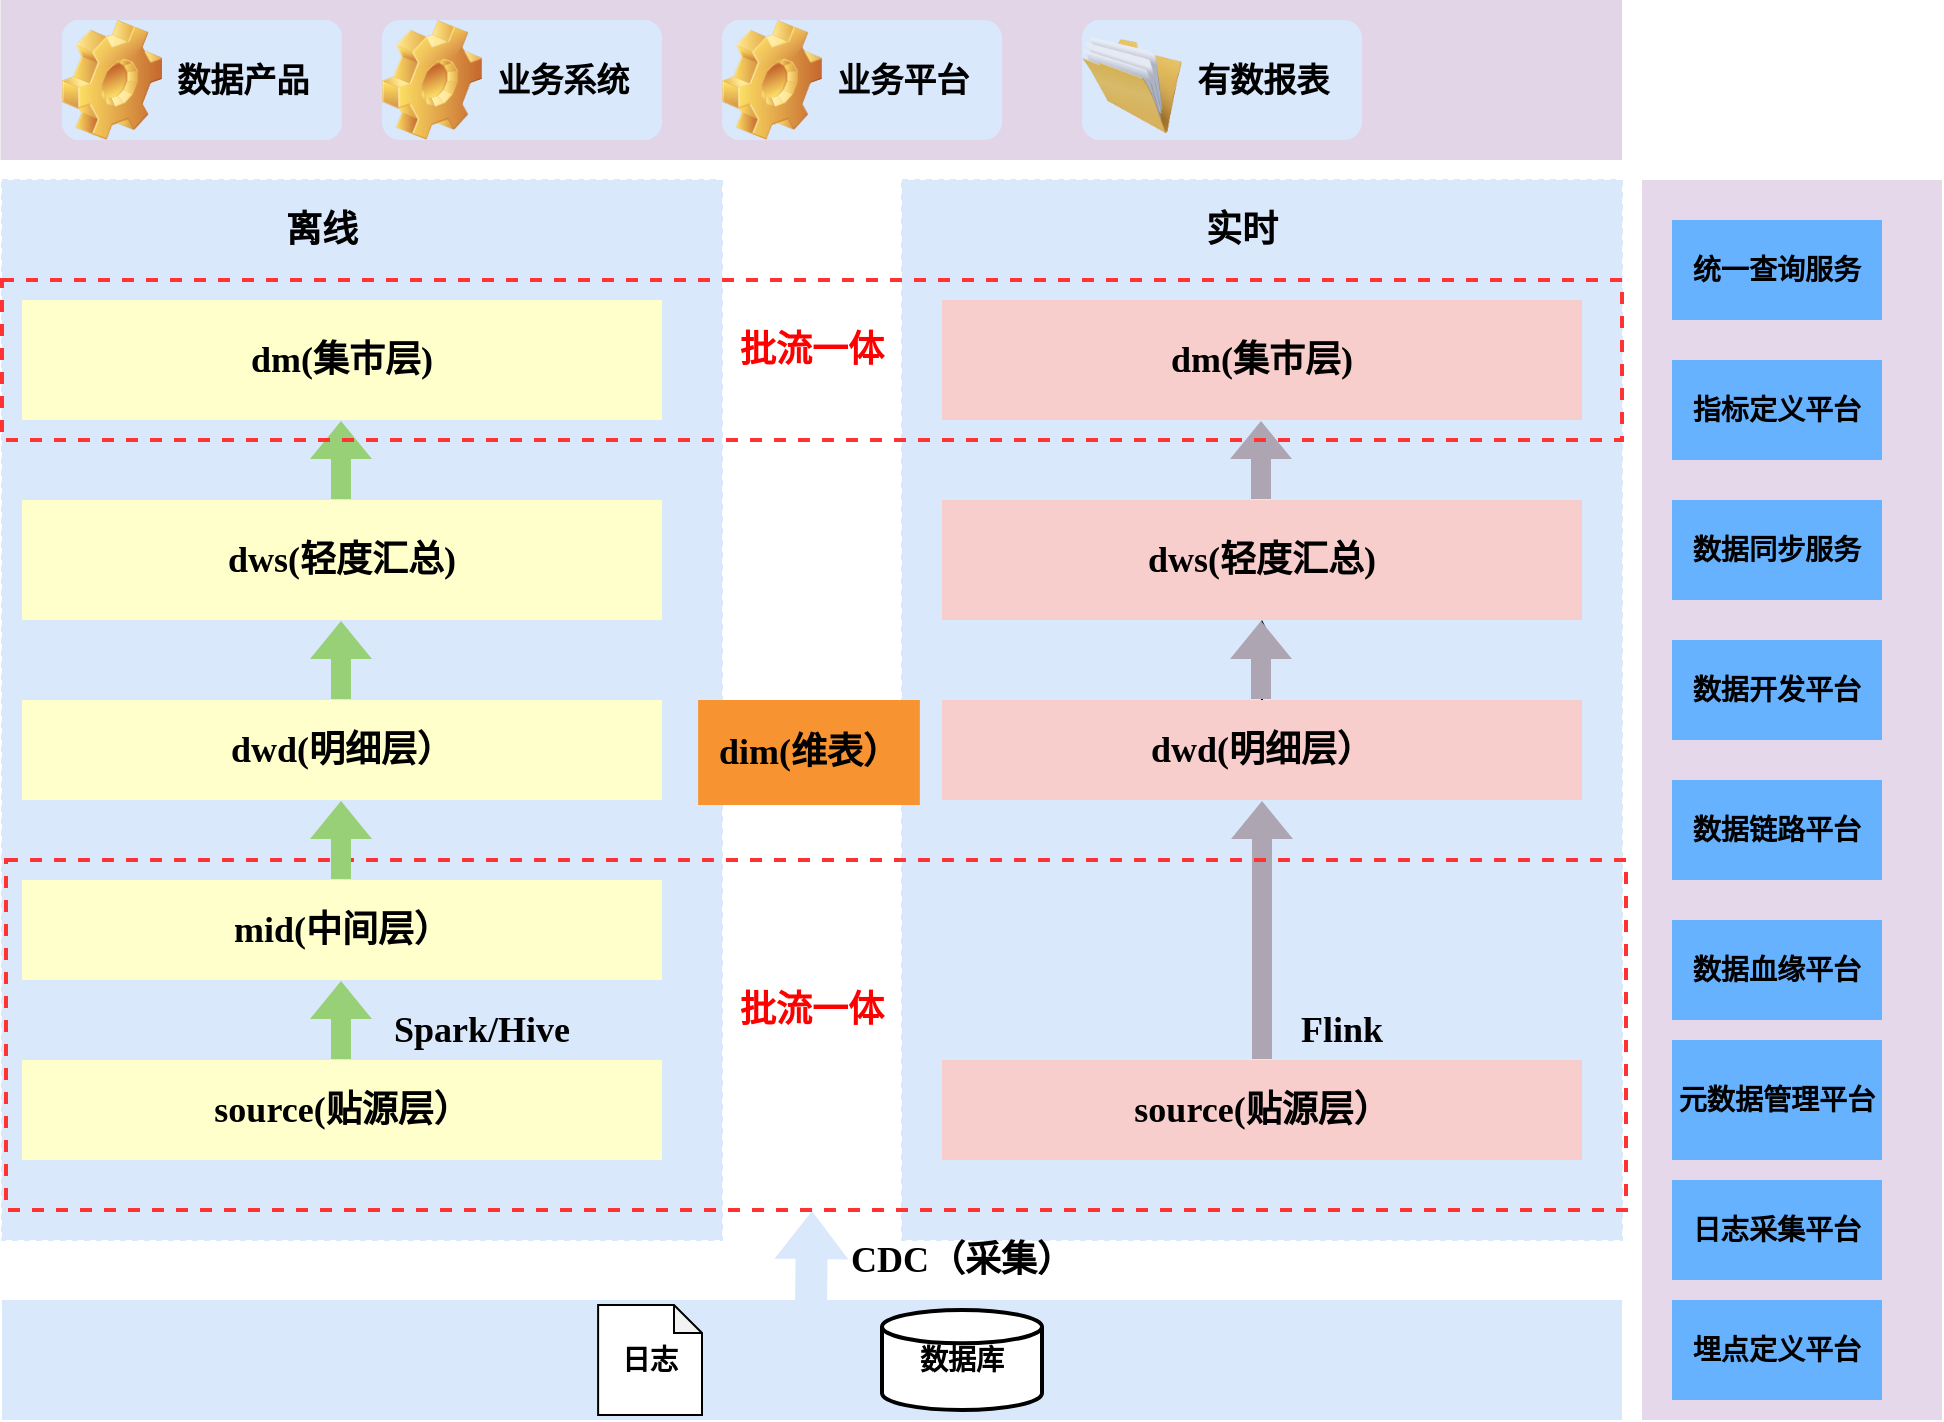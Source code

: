 <mxfile version="16.6.4" type="github">
  <diagram id="yBQkogD8sNwiqYRaZePr" name="第 1 页">
    <mxGraphModel dx="782" dy="479" grid="1" gridSize="10" guides="1" tooltips="1" connect="1" arrows="1" fold="1" page="1" pageScale="1" pageWidth="827" pageHeight="1169" math="0" shadow="0">
      <root>
        <mxCell id="0" />
        <mxCell id="1" parent="0" />
        <mxCell id="X9aOVJZBJ18JT7NjNBlV-81" value="" style="rounded=0;whiteSpace=wrap;html=1;dashed=1;fontFamily=Times New Roman;fillColor=#DAE8FC;strokeColor=#DAE8FC;strokeWidth=1;labelBackgroundColor=#E6E6E6;" parent="1" vertex="1">
          <mxGeometry x="10" y="140" width="360" height="530" as="geometry" />
        </mxCell>
        <mxCell id="X9aOVJZBJ18JT7NjNBlV-89" value="" style="rounded=0;whiteSpace=wrap;html=1;dashed=1;fontFamily=Times New Roman;fillColor=#DAE8FC;strokeColor=#DAE8FC;strokeWidth=1;" parent="1" vertex="1">
          <mxGeometry x="460" y="140" width="360" height="530" as="geometry" />
        </mxCell>
        <mxCell id="X9aOVJZBJ18JT7NjNBlV-15" value="&lt;h2&gt;&lt;font face=&quot;Times New Roman&quot;&gt;&lt;b&gt;dm(集市层)&lt;/b&gt;&lt;/font&gt;&lt;/h2&gt;" style="rounded=0;whiteSpace=wrap;html=1;fillColor=#FFFFCC;strokeColor=none;" parent="1" vertex="1">
          <mxGeometry x="20" y="200" width="320" height="60" as="geometry" />
        </mxCell>
        <mxCell id="X9aOVJZBJ18JT7NjNBlV-17" value="&lt;h2&gt;&lt;font face=&quot;Times New Roman&quot;&gt;dws(轻度汇总)&lt;/font&gt;&lt;/h2&gt;" style="rounded=0;whiteSpace=wrap;html=1;fillColor=#FFFFCC;strokeColor=none;" parent="1" vertex="1">
          <mxGeometry x="20" y="300" width="320" height="60" as="geometry" />
        </mxCell>
        <mxCell id="X9aOVJZBJ18JT7NjNBlV-18" value="&lt;h2&gt;&lt;font face=&quot;Times New Roman&quot;&gt;&lt;b&gt;dwd(明细层）&lt;/b&gt;&lt;/font&gt;&lt;/h2&gt;" style="rounded=0;whiteSpace=wrap;html=1;fillColor=#FFFFCC;strokeColor=none;" parent="1" vertex="1">
          <mxGeometry x="20" y="400" width="320" height="50" as="geometry" />
        </mxCell>
        <mxCell id="X9aOVJZBJ18JT7NjNBlV-19" value="&lt;h2&gt;&lt;font face=&quot;Times New Roman&quot;&gt;mid(中间层）&lt;/font&gt;&lt;/h2&gt;" style="rounded=0;whiteSpace=wrap;html=1;fillColor=#FFFFCC;strokeColor=none;" parent="1" vertex="1">
          <mxGeometry x="20" y="490" width="320" height="50" as="geometry" />
        </mxCell>
        <mxCell id="X9aOVJZBJ18JT7NjNBlV-20" value="&lt;h2&gt;&lt;font face=&quot;Times New Roman&quot;&gt;source(贴源层）&lt;/font&gt;&lt;/h2&gt;" style="rounded=0;whiteSpace=wrap;html=1;fillColor=#FFFFCC;strokeColor=none;" parent="1" vertex="1">
          <mxGeometry x="20" y="580" width="320" height="50" as="geometry" />
        </mxCell>
        <mxCell id="X9aOVJZBJ18JT7NjNBlV-26" value="&lt;h2&gt;&lt;br&gt;&lt;/h2&gt;" style="rounded=0;whiteSpace=wrap;html=1;fillColor=#dae8fc;strokeColor=none;" parent="1" vertex="1">
          <mxGeometry x="10" y="700" width="810" height="60" as="geometry" />
        </mxCell>
        <mxCell id="X9aOVJZBJ18JT7NjNBlV-38" value="&lt;h2&gt;&lt;b&gt;CDC（采集）&lt;/b&gt;&lt;/h2&gt;" style="text;html=1;strokeColor=none;fillColor=none;align=center;verticalAlign=middle;whiteSpace=wrap;rounded=0;dashed=1;fontFamily=Times New Roman;" parent="1" vertex="1">
          <mxGeometry x="430" y="670" width="120" height="20" as="geometry" />
        </mxCell>
        <mxCell id="X9aOVJZBJ18JT7NjNBlV-40" value="" style="shape=flexArrow;endArrow=classic;html=1;rounded=0;fontFamily=Times New Roman;fillColor=#97D077;strokeColor=none;" parent="1" edge="1">
          <mxGeometry width="50" height="50" relative="1" as="geometry">
            <mxPoint x="179.5" y="580" as="sourcePoint" />
            <mxPoint x="179.5" y="540" as="targetPoint" />
          </mxGeometry>
        </mxCell>
        <mxCell id="X9aOVJZBJ18JT7NjNBlV-43" value="" style="shape=flexArrow;endArrow=classic;html=1;rounded=0;fontFamily=Times New Roman;fillColor=#d5e8d4;strokeColor=none;" parent="1" edge="1">
          <mxGeometry width="50" height="50" relative="1" as="geometry">
            <mxPoint x="179.5" y="490" as="sourcePoint" />
            <mxPoint x="179.5" y="450" as="targetPoint" />
          </mxGeometry>
        </mxCell>
        <mxCell id="X9aOVJZBJ18JT7NjNBlV-44" value="" style="shape=flexArrow;endArrow=classic;html=1;rounded=0;fontFamily=Times New Roman;fillColor=#97D077;strokeColor=none;" parent="1" edge="1">
          <mxGeometry width="50" height="50" relative="1" as="geometry">
            <mxPoint x="179.5" y="400" as="sourcePoint" />
            <mxPoint x="179.5" y="360" as="targetPoint" />
          </mxGeometry>
        </mxCell>
        <mxCell id="X9aOVJZBJ18JT7NjNBlV-45" value="" style="shape=flexArrow;endArrow=classic;html=1;rounded=0;fontFamily=Times New Roman;fillColor=#97D077;strokeColor=none;" parent="1" edge="1">
          <mxGeometry width="50" height="50" relative="1" as="geometry">
            <mxPoint x="179.5" y="300" as="sourcePoint" />
            <mxPoint x="179.5" y="260" as="targetPoint" />
          </mxGeometry>
        </mxCell>
        <mxCell id="X9aOVJZBJ18JT7NjNBlV-46" value="&lt;h2&gt;Spark/Hive&lt;/h2&gt;" style="text;html=1;strokeColor=none;fillColor=none;align=center;verticalAlign=middle;whiteSpace=wrap;rounded=0;dashed=1;fontFamily=Times New Roman;" parent="1" vertex="1">
          <mxGeometry x="220" y="550" width="60" height="30" as="geometry" />
        </mxCell>
        <mxCell id="X9aOVJZBJ18JT7NjNBlV-48" value="&lt;h2&gt;&lt;font face=&quot;Times New Roman&quot;&gt;&lt;b&gt;dm(集市层)&lt;/b&gt;&lt;/font&gt;&lt;/h2&gt;" style="rounded=0;whiteSpace=wrap;html=1;fillColor=#f8cecc;strokeColor=none;" parent="1" vertex="1">
          <mxGeometry x="480" y="200" width="320" height="60" as="geometry" />
        </mxCell>
        <mxCell id="X9aOVJZBJ18JT7NjNBlV-49" value="&lt;h2&gt;&lt;font face=&quot;Times New Roman&quot;&gt;dws(轻度汇总)&lt;/font&gt;&lt;/h2&gt;" style="rounded=0;whiteSpace=wrap;html=1;fillColor=#f8cecc;strokeColor=none;" parent="1" vertex="1">
          <mxGeometry x="480" y="300" width="320" height="60" as="geometry" />
        </mxCell>
        <mxCell id="X9aOVJZBJ18JT7NjNBlV-79" value="" style="edgeStyle=orthogonalEdgeStyle;rounded=0;orthogonalLoop=1;jettySize=auto;html=1;fontFamily=Times New Roman;fillColor=none;" parent="1" source="X9aOVJZBJ18JT7NjNBlV-50" target="X9aOVJZBJ18JT7NjNBlV-49" edge="1">
          <mxGeometry relative="1" as="geometry" />
        </mxCell>
        <mxCell id="X9aOVJZBJ18JT7NjNBlV-50" value="&lt;h2&gt;&lt;font face=&quot;Times New Roman&quot;&gt;&lt;b&gt;dwd(明细层）&lt;/b&gt;&lt;/font&gt;&lt;/h2&gt;" style="rounded=0;whiteSpace=wrap;html=1;fillColor=#f8cecc;strokeColor=none;" parent="1" vertex="1">
          <mxGeometry x="480" y="400" width="320" height="50" as="geometry" />
        </mxCell>
        <mxCell id="X9aOVJZBJ18JT7NjNBlV-52" value="&lt;h2&gt;&lt;font face=&quot;Times New Roman&quot;&gt;source(贴源层）&lt;/font&gt;&lt;/h2&gt;" style="rounded=0;whiteSpace=wrap;html=1;fillColor=#f8cecc;strokeColor=none;" parent="1" vertex="1">
          <mxGeometry x="480" y="580" width="320" height="50" as="geometry" />
        </mxCell>
        <mxCell id="X9aOVJZBJ18JT7NjNBlV-54" value="" style="shape=flexArrow;endArrow=classic;html=1;rounded=0;fontFamily=Times New Roman;fillColor=#AEA5B3;strokeColor=none;entryX=0.5;entryY=1;entryDx=0;entryDy=0;exitX=0.5;exitY=0;exitDx=0;exitDy=0;" parent="1" source="X9aOVJZBJ18JT7NjNBlV-52" target="X9aOVJZBJ18JT7NjNBlV-50" edge="1">
          <mxGeometry width="50" height="50" relative="1" as="geometry">
            <mxPoint x="640" y="590" as="sourcePoint" />
            <mxPoint x="639.5" y="550" as="targetPoint" />
          </mxGeometry>
        </mxCell>
        <mxCell id="X9aOVJZBJ18JT7NjNBlV-55" value="" style="shape=flexArrow;endArrow=classic;html=1;rounded=0;fontFamily=Times New Roman;fillColor=#AEA5B3;strokeColor=none;" parent="1" edge="1">
          <mxGeometry width="50" height="50" relative="1" as="geometry">
            <mxPoint x="639.5" y="400" as="sourcePoint" />
            <mxPoint x="639.5" y="360" as="targetPoint" />
          </mxGeometry>
        </mxCell>
        <mxCell id="X9aOVJZBJ18JT7NjNBlV-57" value="&lt;h2&gt;Flink&lt;/h2&gt;" style="text;html=1;strokeColor=none;fillColor=none;align=center;verticalAlign=middle;whiteSpace=wrap;rounded=0;dashed=1;fontFamily=Times New Roman;" parent="1" vertex="1">
          <mxGeometry x="650" y="550" width="60" height="30" as="geometry" />
        </mxCell>
        <mxCell id="X9aOVJZBJ18JT7NjNBlV-72" value="" style="shape=flexArrow;endArrow=classic;html=1;rounded=0;fontFamily=Times New Roman;fillColor=#AEA5B3;strokeColor=none;" parent="1" edge="1">
          <mxGeometry width="50" height="50" relative="1" as="geometry">
            <mxPoint x="639.5" y="300" as="sourcePoint" />
            <mxPoint x="639.5" y="260" as="targetPoint" />
          </mxGeometry>
        </mxCell>
        <mxCell id="X9aOVJZBJ18JT7NjNBlV-70" value="&lt;h2&gt;&lt;font face=&quot;Times New Roman&quot;&gt;dim(维表）&lt;/font&gt;&lt;/h2&gt;" style="rounded=0;whiteSpace=wrap;html=1;fillColor=#F79431;strokeColor=none;" parent="1" vertex="1">
          <mxGeometry x="358.06" y="400" width="110.87" height="52.5" as="geometry" />
        </mxCell>
        <mxCell id="X9aOVJZBJ18JT7NjNBlV-76" value="" style="shape=flexArrow;endArrow=classic;html=1;rounded=0;fontFamily=Times New Roman;fillColor=#dae8fc;width=16;endSize=7.67;strokeColor=none;" parent="1" edge="1">
          <mxGeometry width="50" height="50" relative="1" as="geometry">
            <mxPoint x="414.5" y="705" as="sourcePoint" />
            <mxPoint x="414.99" y="655" as="targetPoint" />
          </mxGeometry>
        </mxCell>
        <mxCell id="X9aOVJZBJ18JT7NjNBlV-83" value="" style="rounded=0;whiteSpace=wrap;html=1;dashed=1;fontFamily=Times New Roman;fillColor=none;strokeColor=#FF3333;strokeWidth=2;" parent="1" vertex="1">
          <mxGeometry x="12" y="480" width="810" height="175" as="geometry" />
        </mxCell>
        <mxCell id="X9aOVJZBJ18JT7NjNBlV-84" value="&lt;h2&gt;&lt;font color=&quot;#ff0000&quot;&gt;批流一体&lt;/font&gt;&lt;/h2&gt;" style="text;html=1;strokeColor=none;fillColor=none;align=center;verticalAlign=middle;whiteSpace=wrap;rounded=0;dashed=1;fontFamily=Times New Roman;" parent="1" vertex="1">
          <mxGeometry x="360" y="550" width="110" height="10" as="geometry" />
        </mxCell>
        <mxCell id="X9aOVJZBJ18JT7NjNBlV-88" value="&lt;h2&gt;&lt;br&gt;&lt;/h2&gt;" style="rounded=0;whiteSpace=wrap;html=1;fillColor=#e1d5e7;strokeColor=none;" parent="1" vertex="1">
          <mxGeometry x="9.24" y="50" width="810.76" height="80" as="geometry" />
        </mxCell>
        <mxCell id="X9aOVJZBJ18JT7NjNBlV-91" value="" style="rounded=0;whiteSpace=wrap;html=1;dashed=1;fontFamily=Times New Roman;fillColor=none;strokeColor=#FF3333;strokeWidth=2;" parent="1" vertex="1">
          <mxGeometry x="10" y="190" width="810" height="80" as="geometry" />
        </mxCell>
        <mxCell id="X9aOVJZBJ18JT7NjNBlV-92" value="&lt;h2&gt;&lt;font color=&quot;#ff0000&quot;&gt;批流一体&lt;/font&gt;&lt;/h2&gt;" style="text;html=1;strokeColor=none;fillColor=none;align=center;verticalAlign=middle;whiteSpace=wrap;rounded=0;dashed=1;fontFamily=Times New Roman;" parent="1" vertex="1">
          <mxGeometry x="360" y="220" width="110" height="10" as="geometry" />
        </mxCell>
        <mxCell id="X9aOVJZBJ18JT7NjNBlV-94" value="&lt;h2&gt;&lt;font color=&quot;#000000&quot;&gt;离线&lt;/font&gt;&lt;/h2&gt;" style="text;html=1;strokeColor=none;fillColor=none;align=center;verticalAlign=middle;whiteSpace=wrap;rounded=0;dashed=1;fontFamily=Times New Roman;fontColor=#FF0000;" parent="1" vertex="1">
          <mxGeometry x="140" y="150" width="60" height="30" as="geometry" />
        </mxCell>
        <mxCell id="X9aOVJZBJ18JT7NjNBlV-95" value="&lt;h2&gt;&lt;font color=&quot;#000000&quot;&gt;实时&lt;/font&gt;&lt;/h2&gt;" style="text;html=1;strokeColor=none;fillColor=none;align=center;verticalAlign=middle;whiteSpace=wrap;rounded=0;dashed=1;fontFamily=Times New Roman;fontColor=#FF0000;" parent="1" vertex="1">
          <mxGeometry x="600" y="150" width="60" height="30" as="geometry" />
        </mxCell>
        <mxCell id="X9aOVJZBJ18JT7NjNBlV-96" value="" style="shape=flexArrow;endArrow=classic;html=1;rounded=0;fontFamily=Times New Roman;fillColor=#97D077;strokeColor=none;" parent="1" edge="1">
          <mxGeometry width="50" height="50" relative="1" as="geometry">
            <mxPoint x="179.5" y="490" as="sourcePoint" />
            <mxPoint x="179.5" y="450" as="targetPoint" />
          </mxGeometry>
        </mxCell>
        <mxCell id="X9aOVJZBJ18JT7NjNBlV-113" value="" style="rounded=0;whiteSpace=wrap;html=1;dashed=1;labelBackgroundColor=#E1D5E7;fontFamily=Times New Roman;strokeColor=none;strokeWidth=2;fillColor=#E5D8EB;" parent="1" vertex="1">
          <mxGeometry x="830" y="140" width="150" height="620" as="geometry" />
        </mxCell>
        <mxCell id="As9_9Nimq-O4MdQxtgSM-15" value="" style="group" parent="1" vertex="1" connectable="0">
          <mxGeometry x="550" y="60" width="140" height="60" as="geometry" />
        </mxCell>
        <mxCell id="As9_9Nimq-O4MdQxtgSM-12" value="&lt;h2&gt;&amp;nbsp; &amp;nbsp; &amp;nbsp; &amp;nbsp; &amp;nbsp; 有数报表&lt;/h2&gt;" style="rounded=1;whiteSpace=wrap;html=1;dashed=1;labelBorderColor=none;fontFamily=Times New Roman;fontSize=11;fontColor=none;strokeColor=none;fillColor=#DAE8FC;" parent="As9_9Nimq-O4MdQxtgSM-15" vertex="1">
          <mxGeometry width="140" height="60" as="geometry" />
        </mxCell>
        <mxCell id="As9_9Nimq-O4MdQxtgSM-2" value="" style="image;html=1;image=img/lib/clip_art/general/Full_Folder_128x128.png;dashed=1;labelBorderColor=none;fontFamily=Times New Roman;fontSize=11;fontColor=none;strokeColor=#CC0000;fillColor=#99CCFF;" parent="As9_9Nimq-O4MdQxtgSM-15" vertex="1">
          <mxGeometry y="5" width="50" height="55" as="geometry" />
        </mxCell>
        <mxCell id="As9_9Nimq-O4MdQxtgSM-21" value="" style="group" parent="1" vertex="1" connectable="0">
          <mxGeometry x="40" y="60" width="140" height="60" as="geometry" />
        </mxCell>
        <mxCell id="As9_9Nimq-O4MdQxtgSM-22" value="&lt;h2&gt;&amp;nbsp; &amp;nbsp; &amp;nbsp; &amp;nbsp; &amp;nbsp; 数据产品&lt;/h2&gt;" style="rounded=1;whiteSpace=wrap;html=1;dashed=1;labelBorderColor=none;fontFamily=Times New Roman;fontSize=11;fontColor=none;strokeColor=none;fillColor=#DAE8FC;" parent="As9_9Nimq-O4MdQxtgSM-21" vertex="1">
          <mxGeometry width="140" height="60" as="geometry" />
        </mxCell>
        <mxCell id="As9_9Nimq-O4MdQxtgSM-23" value="" style="shape=image;html=1;verticalLabelPosition=bottom;verticalAlign=top;imageAspect=0;image=img/clipart/Gear_128x128.png;dashed=1;labelBorderColor=none;fontFamily=Times New Roman;fontSize=11;fontColor=none;strokeColor=#CC0000;fillColor=#DAE8FC;" parent="As9_9Nimq-O4MdQxtgSM-21" vertex="1">
          <mxGeometry width="50" height="60" as="geometry" />
        </mxCell>
        <mxCell id="0jsYW7mjkBVJK00ZDQxi-10" value="" style="group" parent="As9_9Nimq-O4MdQxtgSM-21" vertex="1" connectable="0">
          <mxGeometry width="140" height="60" as="geometry" />
        </mxCell>
        <mxCell id="0jsYW7mjkBVJK00ZDQxi-11" value="&lt;h2&gt;&amp;nbsp; &amp;nbsp; &amp;nbsp; &amp;nbsp; &amp;nbsp; 数据产品&lt;/h2&gt;" style="rounded=1;whiteSpace=wrap;html=1;dashed=1;labelBorderColor=none;fontFamily=Times New Roman;fontSize=11;fontColor=none;strokeColor=none;fillColor=#DAE8FC;" parent="0jsYW7mjkBVJK00ZDQxi-10" vertex="1">
          <mxGeometry width="140" height="60" as="geometry" />
        </mxCell>
        <mxCell id="0jsYW7mjkBVJK00ZDQxi-12" value="" style="shape=image;html=1;verticalLabelPosition=bottom;verticalAlign=top;imageAspect=0;image=img/clipart/Gear_128x128.png;dashed=1;labelBorderColor=none;fontFamily=Times New Roman;fontSize=11;fontColor=none;strokeColor=#CC0000;fillColor=#DAE8FC;" parent="0jsYW7mjkBVJK00ZDQxi-10" vertex="1">
          <mxGeometry width="50" height="60" as="geometry" />
        </mxCell>
        <mxCell id="0jsYW7mjkBVJK00ZDQxi-13" value="" style="shape=image;html=1;verticalLabelPosition=bottom;verticalAlign=top;imageAspect=0;image=img/clipart/Gear_128x128.png;dashed=1;labelBorderColor=none;fontFamily=Times New Roman;fontSize=11;fontColor=none;strokeColor=#CC0000;fillColor=#DAE8FC;" parent="0jsYW7mjkBVJK00ZDQxi-10" vertex="1">
          <mxGeometry width="50" height="60" as="geometry" />
        </mxCell>
        <mxCell id="0jsYW7mjkBVJK00ZDQxi-14" value="" style="group" parent="0jsYW7mjkBVJK00ZDQxi-10" vertex="1" connectable="0">
          <mxGeometry width="140" height="60" as="geometry" />
        </mxCell>
        <mxCell id="0jsYW7mjkBVJK00ZDQxi-15" value="&lt;h2&gt;&amp;nbsp; &amp;nbsp; &amp;nbsp; &amp;nbsp; &amp;nbsp; 数据产品&lt;/h2&gt;" style="rounded=1;whiteSpace=wrap;html=1;dashed=1;labelBorderColor=none;fontFamily=Times New Roman;fontSize=11;fontColor=none;strokeColor=none;fillColor=#DAE8FC;" parent="0jsYW7mjkBVJK00ZDQxi-14" vertex="1">
          <mxGeometry width="140" height="60" as="geometry" />
        </mxCell>
        <mxCell id="0jsYW7mjkBVJK00ZDQxi-16" value="" style="shape=image;html=1;verticalLabelPosition=bottom;verticalAlign=top;imageAspect=0;image=img/clipart/Gear_128x128.png;dashed=1;labelBorderColor=none;fontFamily=Times New Roman;fontSize=11;fontColor=none;strokeColor=#CC0000;fillColor=#DAE8FC;" parent="0jsYW7mjkBVJK00ZDQxi-14" vertex="1">
          <mxGeometry width="50" height="60" as="geometry" />
        </mxCell>
        <mxCell id="0jsYW7mjkBVJK00ZDQxi-17" value="" style="group" parent="0jsYW7mjkBVJK00ZDQxi-14" vertex="1" connectable="0">
          <mxGeometry width="140" height="60" as="geometry" />
        </mxCell>
        <mxCell id="0jsYW7mjkBVJK00ZDQxi-18" value="&lt;h2&gt;&amp;nbsp; &amp;nbsp; &amp;nbsp; &amp;nbsp; &amp;nbsp; 数据产品&lt;/h2&gt;" style="rounded=1;whiteSpace=wrap;html=1;dashed=1;labelBorderColor=none;fontFamily=Times New Roman;fontSize=11;fontColor=none;strokeColor=none;fillColor=#DAE8FC;" parent="0jsYW7mjkBVJK00ZDQxi-17" vertex="1">
          <mxGeometry width="140" height="60" as="geometry" />
        </mxCell>
        <mxCell id="0jsYW7mjkBVJK00ZDQxi-19" value="" style="shape=image;html=1;verticalLabelPosition=bottom;verticalAlign=top;imageAspect=0;image=img/clipart/Gear_128x128.png;dashed=1;labelBorderColor=none;fontFamily=Times New Roman;fontSize=11;fontColor=none;strokeColor=#CC0000;fillColor=#DAE8FC;" parent="0jsYW7mjkBVJK00ZDQxi-17" vertex="1">
          <mxGeometry width="50" height="60" as="geometry" />
        </mxCell>
        <mxCell id="0jsYW7mjkBVJK00ZDQxi-20" value="" style="shape=image;html=1;verticalLabelPosition=bottom;verticalAlign=top;imageAspect=0;image=img/clipart/Gear_128x128.png;dashed=1;labelBorderColor=none;fontFamily=Times New Roman;fontSize=11;fontColor=none;strokeColor=#CC0000;fillColor=#DAE8FC;" parent="0jsYW7mjkBVJK00ZDQxi-17" vertex="1">
          <mxGeometry width="50" height="60" as="geometry" />
        </mxCell>
        <mxCell id="As9_9Nimq-O4MdQxtgSM-24" value="" style="group" parent="1" vertex="1" connectable="0">
          <mxGeometry x="200" y="60" width="140" height="60" as="geometry" />
        </mxCell>
        <mxCell id="As9_9Nimq-O4MdQxtgSM-26" value="" style="shape=image;html=1;verticalLabelPosition=bottom;verticalAlign=top;imageAspect=0;image=img/clipart/Gear_128x128.png;dashed=1;labelBorderColor=none;fontFamily=Times New Roman;fontSize=11;fontColor=none;strokeColor=#CC0000;fillColor=#DAE8FC;" parent="As9_9Nimq-O4MdQxtgSM-24" vertex="1">
          <mxGeometry width="50" height="60" as="geometry" />
        </mxCell>
        <mxCell id="0jsYW7mjkBVJK00ZDQxi-9" value="" style="group" parent="As9_9Nimq-O4MdQxtgSM-24" vertex="1" connectable="0">
          <mxGeometry width="140" height="60" as="geometry" />
        </mxCell>
        <mxCell id="As9_9Nimq-O4MdQxtgSM-25" value="&lt;h2&gt;&amp;nbsp; &amp;nbsp; &amp;nbsp; &amp;nbsp; &amp;nbsp; 业务系统&lt;/h2&gt;" style="rounded=1;whiteSpace=wrap;html=1;dashed=1;labelBorderColor=none;fontFamily=Times New Roman;fontSize=11;fontColor=none;strokeColor=none;fillColor=#DAE8FC;" parent="0jsYW7mjkBVJK00ZDQxi-9" vertex="1">
          <mxGeometry width="140" height="60" as="geometry" />
        </mxCell>
        <mxCell id="0jsYW7mjkBVJK00ZDQxi-8" value="" style="shape=image;html=1;verticalLabelPosition=bottom;verticalAlign=top;imageAspect=0;image=img/clipart/Gear_128x128.png;dashed=1;labelBorderColor=none;fontFamily=Times New Roman;fontSize=11;fontColor=none;strokeColor=#CC0000;fillColor=#DAE8FC;" parent="0jsYW7mjkBVJK00ZDQxi-9" vertex="1">
          <mxGeometry width="50" height="60" as="geometry" />
        </mxCell>
        <mxCell id="As9_9Nimq-O4MdQxtgSM-27" value="" style="group" parent="1" vertex="1" connectable="0">
          <mxGeometry x="370" y="60" width="140" height="60" as="geometry" />
        </mxCell>
        <mxCell id="As9_9Nimq-O4MdQxtgSM-29" value="" style="shape=image;html=1;verticalLabelPosition=bottom;verticalAlign=top;imageAspect=0;image=img/clipart/Gear_128x128.png;dashed=1;labelBorderColor=none;fontFamily=Times New Roman;fontSize=11;fontColor=none;strokeColor=#CC0000;fillColor=#DAE8FC;" parent="As9_9Nimq-O4MdQxtgSM-27" vertex="1">
          <mxGeometry width="50" height="60" as="geometry" />
        </mxCell>
        <mxCell id="0jsYW7mjkBVJK00ZDQxi-3" value="" style="shape=image;html=1;verticalLabelPosition=bottom;verticalAlign=top;imageAspect=0;image=img/clipart/Gear_128x128.png;dashed=1;labelBorderColor=none;fontFamily=Times New Roman;fontSize=11;fontColor=none;strokeColor=#CC0000;fillColor=#DAE8FC;" parent="As9_9Nimq-O4MdQxtgSM-27" vertex="1">
          <mxGeometry width="50" height="60" as="geometry" />
        </mxCell>
        <mxCell id="0jsYW7mjkBVJK00ZDQxi-7" value="" style="group" parent="As9_9Nimq-O4MdQxtgSM-27" vertex="1" connectable="0">
          <mxGeometry width="140" height="60" as="geometry" />
        </mxCell>
        <mxCell id="As9_9Nimq-O4MdQxtgSM-28" value="&lt;h2&gt;&amp;nbsp; &amp;nbsp; &amp;nbsp; &amp;nbsp; &amp;nbsp; 业务平台&lt;/h2&gt;" style="rounded=1;whiteSpace=wrap;html=1;dashed=1;labelBorderColor=none;fontFamily=Times New Roman;fontSize=11;fontColor=none;strokeColor=none;fillColor=#DAE8FC;" parent="0jsYW7mjkBVJK00ZDQxi-7" vertex="1">
          <mxGeometry width="140" height="60" as="geometry" />
        </mxCell>
        <mxCell id="0jsYW7mjkBVJK00ZDQxi-6" value="" style="shape=image;html=1;verticalLabelPosition=bottom;verticalAlign=top;imageAspect=0;image=img/clipart/Gear_128x128.png;dashed=1;labelBorderColor=none;fontFamily=Times New Roman;fontSize=11;fontColor=none;strokeColor=#CC0000;fillColor=#DAE8FC;" parent="0jsYW7mjkBVJK00ZDQxi-7" vertex="1">
          <mxGeometry width="50" height="60" as="geometry" />
        </mxCell>
        <mxCell id="0jsYW7mjkBVJK00ZDQxi-1" value="&lt;h3&gt;数据库&lt;/h3&gt;" style="strokeWidth=2;html=1;shape=mxgraph.flowchart.database;whiteSpace=wrap;" parent="1" vertex="1">
          <mxGeometry x="450" y="705" width="80" height="50" as="geometry" />
        </mxCell>
        <mxCell id="0jsYW7mjkBVJK00ZDQxi-23" value="&lt;h3&gt;日志&lt;/h3&gt;" style="shape=note;whiteSpace=wrap;html=1;backgroundOutline=1;darkOpacity=0.05;size=14;" parent="1" vertex="1">
          <mxGeometry x="308.06" y="702.5" width="51.94" height="55" as="geometry" />
        </mxCell>
        <mxCell id="1MsRyuQZ5NE7aAgOm8JP-3" value="&lt;h3&gt;埋点定义平台&lt;/h3&gt;" style="rounded=0;whiteSpace=wrap;html=1;strokeColor=none;fillColor=#66B2FF;" vertex="1" parent="1">
          <mxGeometry x="845" y="700" width="105" height="50" as="geometry" />
        </mxCell>
        <mxCell id="1MsRyuQZ5NE7aAgOm8JP-4" value="&lt;h3&gt;日志采集平台&lt;/h3&gt;" style="rounded=0;whiteSpace=wrap;html=1;strokeColor=none;fillColor=#66B2FF;" vertex="1" parent="1">
          <mxGeometry x="845" y="640" width="105" height="50" as="geometry" />
        </mxCell>
        <mxCell id="1MsRyuQZ5NE7aAgOm8JP-5" value="&lt;h3&gt;数据开发平台&lt;/h3&gt;" style="rounded=0;whiteSpace=wrap;html=1;strokeColor=none;fillColor=#66B2FF;" vertex="1" parent="1">
          <mxGeometry x="845" y="370" width="105" height="50" as="geometry" />
        </mxCell>
        <mxCell id="1MsRyuQZ5NE7aAgOm8JP-7" value="&lt;h3&gt;元数据管理平台&lt;/h3&gt;" style="rounded=0;whiteSpace=wrap;html=1;strokeColor=none;fillColor=#66B2FF;" vertex="1" parent="1">
          <mxGeometry x="845" y="570" width="105" height="60" as="geometry" />
        </mxCell>
        <mxCell id="1MsRyuQZ5NE7aAgOm8JP-8" value="&lt;h3&gt;统一查询服务&lt;/h3&gt;" style="rounded=0;whiteSpace=wrap;html=1;strokeColor=none;fillColor=#66B2FF;" vertex="1" parent="1">
          <mxGeometry x="845" y="160" width="105" height="50" as="geometry" />
        </mxCell>
        <mxCell id="1MsRyuQZ5NE7aAgOm8JP-9" value="&lt;h3&gt;数据链路平台&lt;/h3&gt;" style="rounded=0;whiteSpace=wrap;html=1;strokeColor=none;fillColor=#66B2FF;" vertex="1" parent="1">
          <mxGeometry x="845" y="440" width="105" height="50" as="geometry" />
        </mxCell>
        <mxCell id="1MsRyuQZ5NE7aAgOm8JP-10" value="&lt;h3&gt;数据血缘平台&lt;/h3&gt;" style="rounded=0;whiteSpace=wrap;html=1;strokeColor=none;fillColor=#66B2FF;" vertex="1" parent="1">
          <mxGeometry x="845" y="510" width="105" height="50" as="geometry" />
        </mxCell>
        <mxCell id="1MsRyuQZ5NE7aAgOm8JP-11" value="&lt;h3&gt;数据同步服务&lt;/h3&gt;" style="rounded=0;whiteSpace=wrap;html=1;strokeColor=none;fillColor=#66B2FF;" vertex="1" parent="1">
          <mxGeometry x="845" y="300" width="105" height="50" as="geometry" />
        </mxCell>
        <mxCell id="1MsRyuQZ5NE7aAgOm8JP-12" value="&lt;h3&gt;指标定义平台&lt;/h3&gt;" style="rounded=0;whiteSpace=wrap;html=1;strokeColor=none;fillColor=#66B2FF;" vertex="1" parent="1">
          <mxGeometry x="845" y="230" width="105" height="50" as="geometry" />
        </mxCell>
      </root>
    </mxGraphModel>
  </diagram>
</mxfile>
